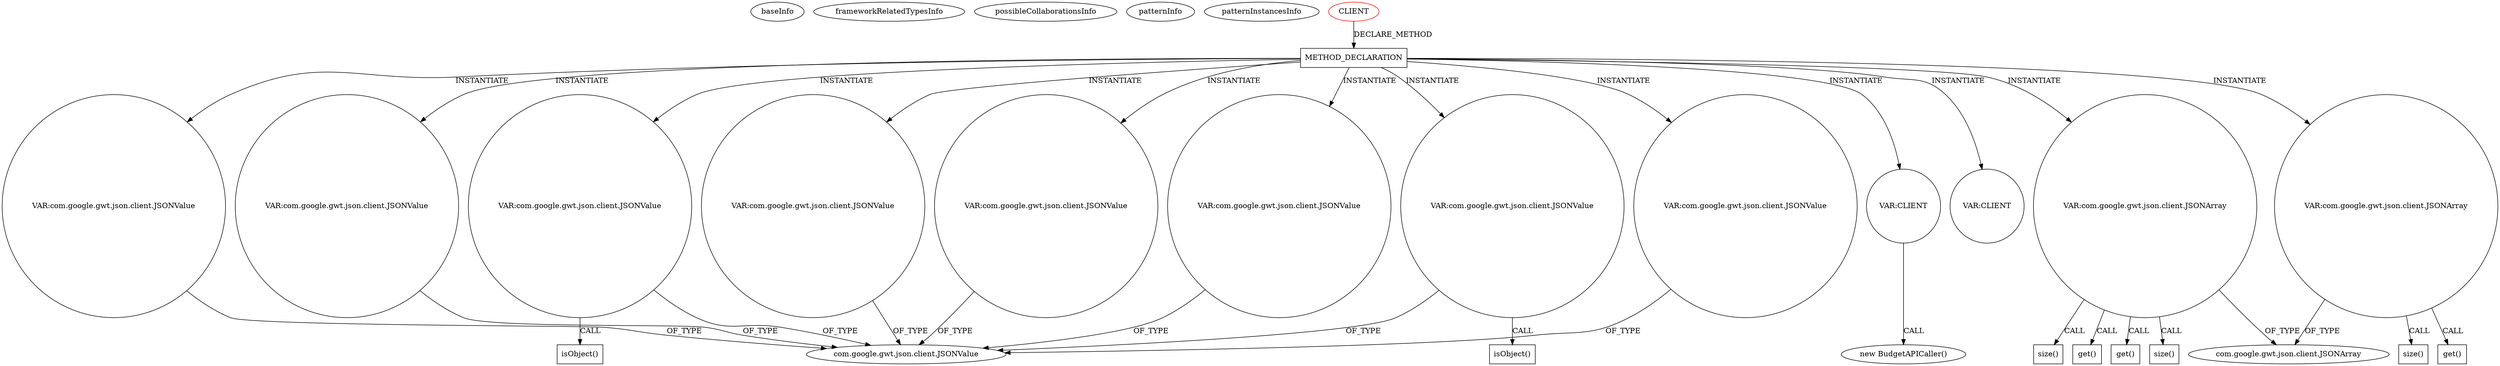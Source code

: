 digraph {
baseInfo[graphId=1391,category="pattern",isAnonymous=false,possibleRelation=false]
frameworkRelatedTypesInfo[]
possibleCollaborationsInfo[]
patternInfo[frequency=2.0,patternRootClient=0]
patternInstancesInfo[0="daonb-obudget~/daonb-obudget/obudget-master/src/client/src/org/obudget/client/Application.java~Application~1154",1="daonb-obudget~/daonb-obudget/obudget-master/src/client/src/org/obudget/client/BudgetSuggestionOracle.java~BudgetSuggestionOracle~1160"]
128[label="com.google.gwt.json.client.JSONValue",vertexType="FRAMEWORK_CLASS_TYPE",isFrameworkType=false]
236[label="VAR:com.google.gwt.json.client.JSONValue",vertexType="VARIABLE_EXPRESION",isFrameworkType=false,shape=circle]
345[label="VAR:com.google.gwt.json.client.JSONValue",vertexType="VARIABLE_EXPRESION",isFrameworkType=false,shape=circle]
220[label="VAR:com.google.gwt.json.client.JSONValue",vertexType="VARIABLE_EXPRESION",isFrameworkType=false,shape=circle]
257[label="VAR:com.google.gwt.json.client.JSONValue",vertexType="VARIABLE_EXPRESION",isFrameworkType=false,shape=circle]
250[label="VAR:com.google.gwt.json.client.JSONValue",vertexType="VARIABLE_EXPRESION",isFrameworkType=false,shape=circle]
378[label="VAR:com.google.gwt.json.client.JSONValue",vertexType="VARIABLE_EXPRESION",isFrameworkType=false,shape=circle]
423[label="VAR:com.google.gwt.json.client.JSONValue",vertexType="VARIABLE_EXPRESION",isFrameworkType=false,shape=circle]
350[label="VAR:com.google.gwt.json.client.JSONValue",vertexType="VARIABLE_EXPRESION",isFrameworkType=false,shape=circle]
196[label="METHOD_DECLARATION",vertexType="CLIENT_METHOD_DECLARATION",isFrameworkType=false,shape=box]
0[label="CLIENT",vertexType="ROOT_CLIENT_CLASS_DECLARATION",isFrameworkType=false,color=red]
432[label="VAR:CLIENT",vertexType="VARIABLE_EXPRESION",isFrameworkType=false,shape=circle]
198[label="VAR:CLIENT",vertexType="VARIABLE_EXPRESION",isFrameworkType=false,shape=circle]
308[label="VAR:com.google.gwt.json.client.JSONArray",vertexType="VARIABLE_EXPRESION",isFrameworkType=false,shape=circle]
200[label="VAR:com.google.gwt.json.client.JSONArray",vertexType="VARIABLE_EXPRESION",isFrameworkType=false,shape=circle]
201[label="size()",vertexType="INSIDE_CALL",isFrameworkType=false,shape=box]
309[label="size()",vertexType="INSIDE_CALL",isFrameworkType=false,shape=box]
399[label="size()",vertexType="INSIDE_CALL",isFrameworkType=false,shape=box]
431[label="new BudgetAPICaller()",vertexType="CONSTRUCTOR_CALL",isFrameworkType=false]
122[label="com.google.gwt.json.client.JSONArray",vertexType="FRAMEWORK_CLASS_TYPE",isFrameworkType=false]
346[label="isObject()",vertexType="INSIDE_CALL",isFrameworkType=false,shape=box]
424[label="isObject()",vertexType="INSIDE_CALL",isFrameworkType=false,shape=box]
427[label="get()",vertexType="INSIDE_CALL",isFrameworkType=false,shape=box]
413[label="get()",vertexType="INSIDE_CALL",isFrameworkType=false,shape=box]
360[label="get()",vertexType="INSIDE_CALL",isFrameworkType=false,shape=box]
196->350[label="INSTANTIATE"]
196->198[label="INSTANTIATE"]
196->257[label="INSTANTIATE"]
423->424[label="CALL"]
196->220[label="INSTANTIATE"]
196->345[label="INSTANTIATE"]
250->128[label="OF_TYPE"]
196->308[label="INSTANTIATE"]
200->201[label="CALL"]
200->122[label="OF_TYPE"]
196->432[label="INSTANTIATE"]
257->128[label="OF_TYPE"]
345->128[label="OF_TYPE"]
345->346[label="CALL"]
432->431[label="CALL"]
0->196[label="DECLARE_METHOD"]
423->128[label="OF_TYPE"]
378->128[label="OF_TYPE"]
308->427[label="CALL"]
308->413[label="CALL"]
308->122[label="OF_TYPE"]
220->128[label="OF_TYPE"]
200->360[label="CALL"]
196->378[label="INSTANTIATE"]
236->128[label="OF_TYPE"]
308->309[label="CALL"]
350->128[label="OF_TYPE"]
308->399[label="CALL"]
196->250[label="INSTANTIATE"]
196->200[label="INSTANTIATE"]
196->423[label="INSTANTIATE"]
196->236[label="INSTANTIATE"]
}
